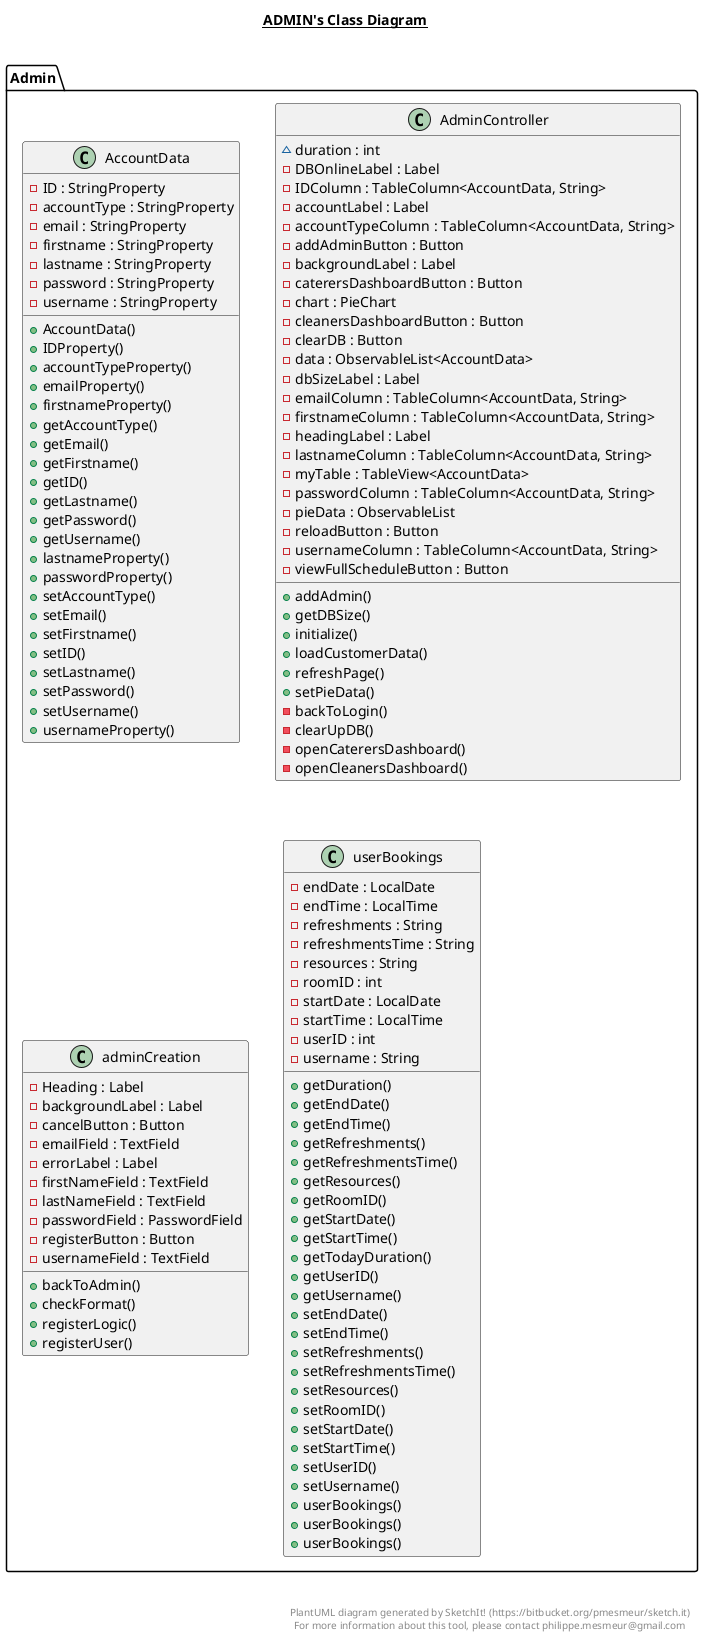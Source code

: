 @startuml

title __ADMIN's Class Diagram__\n

  namespace Admin {
    class Admin.AccountData {
        - ID : StringProperty
        - accountType : StringProperty
        - email : StringProperty
        - firstname : StringProperty
        - lastname : StringProperty
        - password : StringProperty
        - username : StringProperty
        + AccountData()
        + IDProperty()
        + accountTypeProperty()
        + emailProperty()
        + firstnameProperty()
        + getAccountType()
        + getEmail()
        + getFirstname()
        + getID()
        + getLastname()
        + getPassword()
        + getUsername()
        + lastnameProperty()
        + passwordProperty()
        + setAccountType()
        + setEmail()
        + setFirstname()
        + setID()
        + setLastname()
        + setPassword()
        + setUsername()
        + usernameProperty()
    }
  }
  

  namespace Admin {
    class Admin.AdminController {
        ~ duration : int
        - DBOnlineLabel : Label
        - IDColumn : TableColumn<AccountData, String>
        - accountLabel : Label
        - accountTypeColumn : TableColumn<AccountData, String>
        - addAdminButton : Button
        - backgroundLabel : Label
        - caterersDashboardButton : Button
        - chart : PieChart
        - cleanersDashboardButton : Button
        - clearDB : Button
        - data : ObservableList<AccountData>
        - dbSizeLabel : Label
        - emailColumn : TableColumn<AccountData, String>
        - firstnameColumn : TableColumn<AccountData, String>
        - headingLabel : Label
        - lastnameColumn : TableColumn<AccountData, String>
        - myTable : TableView<AccountData>
        - passwordColumn : TableColumn<AccountData, String>
        - pieData : ObservableList
        - reloadButton : Button
        - usernameColumn : TableColumn<AccountData, String>
        - viewFullScheduleButton : Button
        + addAdmin()
        + getDBSize()
        + initialize()
        + loadCustomerData()
        + refreshPage()
        + setPieData()
        - backToLogin()
        - clearUpDB()
        - openCaterersDashboard()
        - openCleanersDashboard()
    }
  }
  

  namespace Admin {
    class Admin.adminCreation {
        - Heading : Label
        - backgroundLabel : Label
        - cancelButton : Button
        - emailField : TextField
        - errorLabel : Label
        - firstNameField : TextField
        - lastNameField : TextField
        - passwordField : PasswordField
        - registerButton : Button
        - usernameField : TextField
        + backToAdmin()
        + checkFormat()
        + registerLogic()
        + registerUser()
    }
  }
  

  namespace Admin {
    class Admin.userBookings {
        - endDate : LocalDate
        - endTime : LocalTime
        - refreshments : String
        - refreshmentsTime : String
        - resources : String
        - roomID : int
        - startDate : LocalDate
        - startTime : LocalTime
        - userID : int
        - username : String
        + getDuration()
        + getEndDate()
        + getEndTime()
        + getRefreshments()
        + getRefreshmentsTime()
        + getResources()
        + getRoomID()
        + getStartDate()
        + getStartTime()
        + getTodayDuration()
        + getUserID()
        + getUsername()
        + setEndDate()
        + setEndTime()
        + setRefreshments()
        + setRefreshmentsTime()
        + setResources()
        + setRoomID()
        + setStartDate()
        + setStartTime()
        + setUserID()
        + setUsername()
        + userBookings()
        + userBookings()
        + userBookings()
    }
  }
  



right footer


PlantUML diagram generated by SketchIt! (https://bitbucket.org/pmesmeur/sketch.it)
For more information about this tool, please contact philippe.mesmeur@gmail.com
endfooter

@enduml
